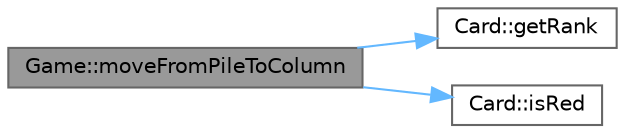 digraph "Game::moveFromPileToColumn"
{
 // LATEX_PDF_SIZE
  bgcolor="transparent";
  edge [fontname=Helvetica,fontsize=10,labelfontname=Helvetica,labelfontsize=10];
  node [fontname=Helvetica,fontsize=10,shape=box,height=0.2,width=0.4];
  rankdir="LR";
  Node1 [id="Node000001",label="Game::moveFromPileToColumn",height=0.2,width=0.4,color="gray40", fillcolor="grey60", style="filled", fontcolor="black",tooltip="Moves top card from pile to a column if rules allow."];
  Node1 -> Node2 [id="edge1_Node000001_Node000002",color="steelblue1",style="solid",tooltip=" "];
  Node2 [id="Node000002",label="Card::getRank",height=0.2,width=0.4,color="grey40", fillcolor="white", style="filled",URL="$d5/d6a/class_card.html#ad2c7de19fb9df88e6591015a7f2d81dd",tooltip="Gets the rank of the card."];
  Node1 -> Node3 [id="edge2_Node000001_Node000003",color="steelblue1",style="solid",tooltip=" "];
  Node3 [id="Node000003",label="Card::isRed",height=0.2,width=0.4,color="grey40", fillcolor="white", style="filled",URL="$d5/d6a/class_card.html#a69a467c8ae5717bdbc740999626be961",tooltip="Checks if the card's suit is red (Hearts or Diamonds)."];
}

